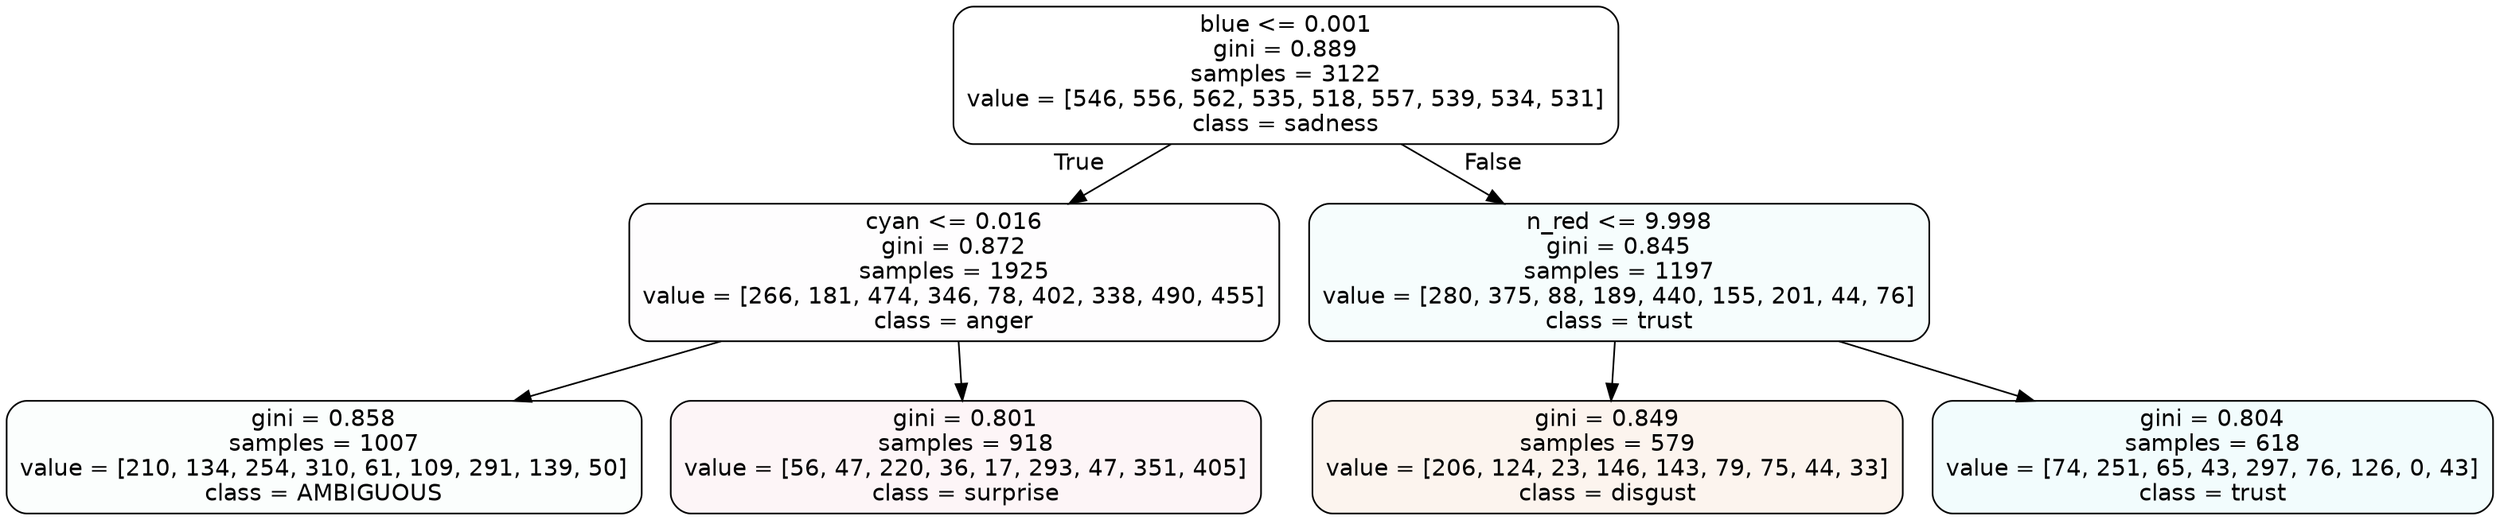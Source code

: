 digraph Tree {
node [shape=box, style="filled, rounded", color="black", fontname=helvetica] ;
edge [fontname=helvetica] ;
0 [label="blue <= 0.001\ngini = 0.889\nsamples = 3122\nvalue = [546, 556, 562, 535, 518, 557, 539, 534, 531]\nclass = sadness", fillcolor="#64e53900"] ;
1 [label="cyan <= 0.016\ngini = 0.872\nsamples = 1925\nvalue = [266, 181, 474, 346, 78, 402, 338, 490, 455]\nclass = anger", fillcolor="#e539d702"] ;
0 -> 1 [labeldistance=2.5, labelangle=45, headlabel="True"] ;
2 [label="gini = 0.858\nsamples = 1007\nvalue = [210, 134, 254, 310, 61, 109, 291, 139, 50]\nclass = AMBIGUOUS", fillcolor="#39e58104"] ;
1 -> 2 ;
3 [label="gini = 0.801\nsamples = 918\nvalue = [56, 47, 220, 36, 17, 293, 47, 351, 405]\nclass = surprise", fillcolor="#e539640c"] ;
1 -> 3 ;
4 [label="n_red <= 9.998\ngini = 0.845\nsamples = 1197\nvalue = [280, 375, 88, 189, 440, 155, 201, 44, 76]\nclass = trust", fillcolor="#39d7e50b"] ;
0 -> 4 [labeldistance=2.5, labelangle=-45, headlabel="False"] ;
5 [label="gini = 0.849\nsamples = 579\nvalue = [206, 124, 23, 146, 143, 79, 75, 44, 33]\nclass = disgust", fillcolor="#e5813915"] ;
4 -> 5 ;
6 [label="gini = 0.804\nsamples = 618\nvalue = [74, 251, 65, 43, 297, 76, 126, 0, 43]\nclass = trust", fillcolor="#39d7e510"] ;
4 -> 6 ;
}